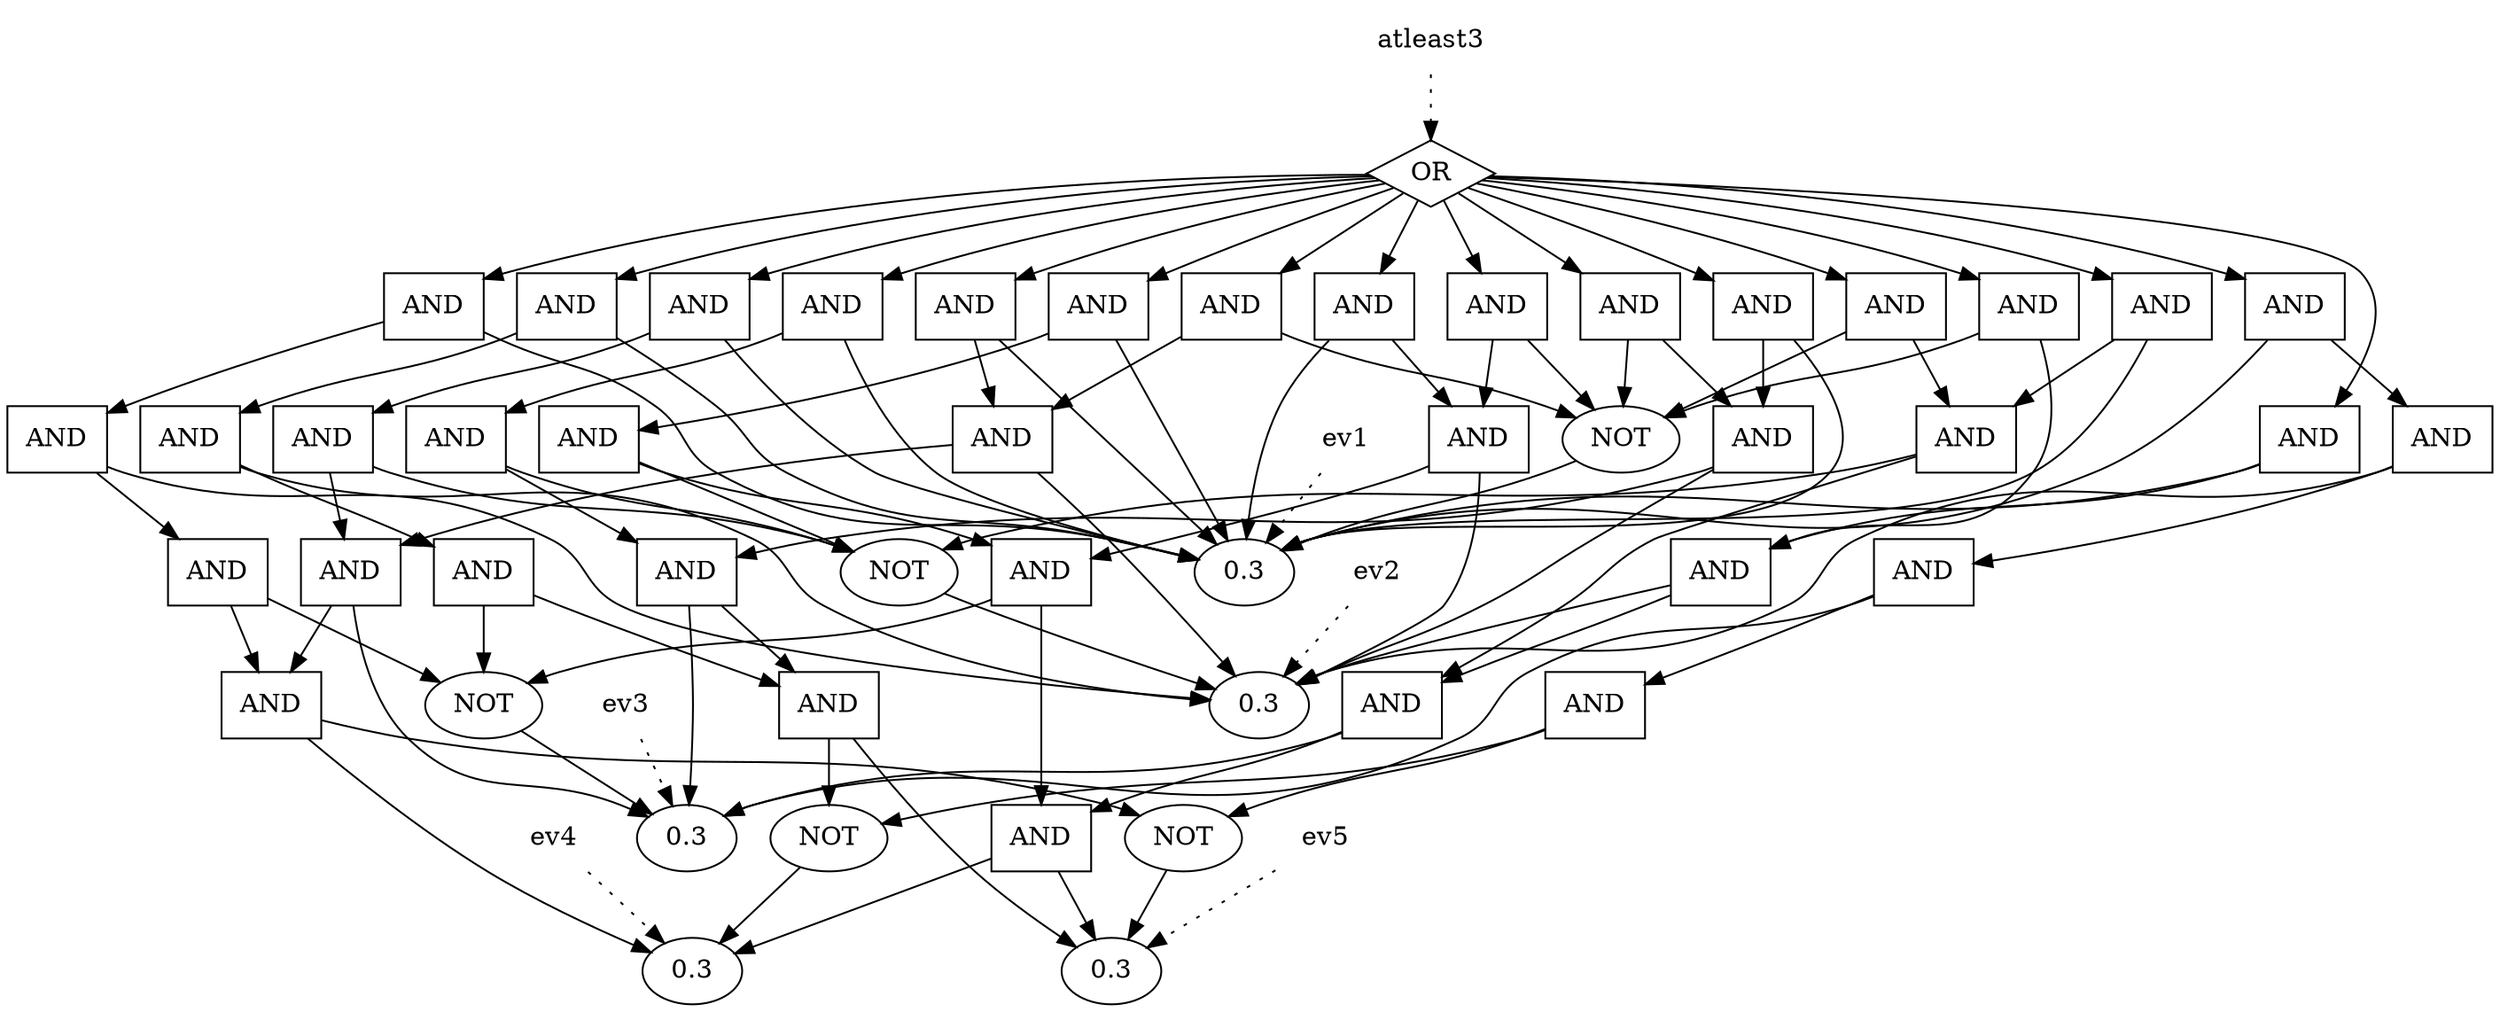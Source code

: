 digraph GP {
1 [label="0.3", shape="ellipse", style="filled", fillcolor="white"];
2 [label="0.3", shape="ellipse", style="filled", fillcolor="white"];
3 [label="0.3", shape="ellipse", style="filled", fillcolor="white"];
4 [label="0.3", shape="ellipse", style="filled", fillcolor="white"];
5 [label="0.3", shape="ellipse", style="filled", fillcolor="white"];
6 [label="AND", shape="box", style="filled", fillcolor="white"];
6 -> 4;
6 -> 5;
7 [label="AND", shape="box", style="filled", fillcolor="white"];
7 -> 3;
7 -> 6;
8 [label="AND", shape="box", style="filled", fillcolor="white"];
8 -> 2;
8 -> 7;
9 [label="AND", shape="box", style="filled", fillcolor="white"];
9 -> 8;
9 -> 1;
10 [label="AND", shape="box", style="filled", fillcolor="white"];
-5 [label="NOT"];
-5 -> 5;
10 -> -5;
10 -> 4;
11 [label="AND", shape="box", style="filled", fillcolor="white"];
11 -> 10;
11 -> 3;
12 [label="AND", shape="box", style="filled", fillcolor="white"];
12 -> 2;
12 -> 11;
13 [label="AND", shape="box", style="filled", fillcolor="white"];
13 -> 1;
13 -> 12;
14 [label="AND", shape="box", style="filled", fillcolor="white"];
-4 [label="NOT"];
-4 -> 4;
14 -> -4;
14 -> 5;
15 [label="AND", shape="box", style="filled", fillcolor="white"];
15 -> 3;
15 -> 14;
16 [label="AND", shape="box", style="filled", fillcolor="white"];
16 -> 2;
16 -> 15;
17 [label="AND", shape="box", style="filled", fillcolor="white"];
17 -> 16;
17 -> 1;
18 [label="AND", shape="box", style="filled", fillcolor="white"];
-3 [label="NOT"];
-3 -> 3;
18 -> -3;
18 -> 6;
19 [label="AND", shape="box", style="filled", fillcolor="white"];
19 -> 2;
19 -> 18;
20 [label="AND", shape="box", style="filled", fillcolor="white"];
20 -> 1;
20 -> 19;
21 [label="AND", shape="box", style="filled", fillcolor="white"];
-2 [label="NOT"];
-2 -> 2;
21 -> -2;
21 -> 7;
22 [label="AND", shape="box", style="filled", fillcolor="white"];
22 -> 1;
22 -> 21;
23 [label="AND", shape="box", style="filled", fillcolor="white"];
23 -> 8;
-1 [label="NOT"];
-1 -> 1;
23 -> -1;
24 [label="AND", shape="box", style="filled", fillcolor="white"];
24 -> -5;
24 -> -4;
25 [label="AND", shape="box", style="filled", fillcolor="white"];
25 -> 24;
25 -> 3;
26 [label="AND", shape="box", style="filled", fillcolor="white"];
26 -> 25;
26 -> 2;
27 [label="AND", shape="box", style="filled", fillcolor="white"];
27 -> 1;
27 -> 26;
28 [label="AND", shape="box", style="filled", fillcolor="white"];
28 -> 10;
28 -> -3;
29 [label="AND", shape="box", style="filled", fillcolor="white"];
29 -> 2;
29 -> 28;
30 [label="AND", shape="box", style="filled", fillcolor="white"];
30 -> 1;
30 -> 29;
31 [label="AND", shape="box", style="filled", fillcolor="white"];
31 -> 11;
31 -> -2;
32 [label="AND", shape="box", style="filled", fillcolor="white"];
32 -> 1;
32 -> 31;
33 [label="AND", shape="box", style="filled", fillcolor="white"];
33 -> 12;
33 -> -1;
34 [label="AND", shape="box", style="filled", fillcolor="white"];
34 -> -3;
34 -> 14;
35 [label="AND", shape="box", style="filled", fillcolor="white"];
35 -> 2;
35 -> 34;
36 [label="AND", shape="box", style="filled", fillcolor="white"];
36 -> 1;
36 -> 35;
37 [label="AND", shape="box", style="filled", fillcolor="white"];
37 -> -2;
37 -> 15;
38 [label="AND", shape="box", style="filled", fillcolor="white"];
38 -> 1;
38 -> 37;
39 [label="AND", shape="box", style="filled", fillcolor="white"];
39 -> 16;
39 -> -1;
40 [label="AND", shape="box", style="filled", fillcolor="white"];
40 -> 18;
40 -> -2;
41 [label="AND", shape="box", style="filled", fillcolor="white"];
41 -> 40;
41 -> 1;
42 [label="AND", shape="box", style="filled", fillcolor="white"];
42 -> 21;
42 -> -1;
43 [label="AND", shape="box", style="filled", fillcolor="white"];
43 -> 19;
43 -> -1;
44 [label="OR", shape="diamond", style="filled", fillcolor="white"];
 44 -> 32;
44 -> 33;
44 -> 36;
44 -> 38;
44 -> 39;
44 -> 9;
44 -> 42;
44 -> 43;
44 -> 13;
44 -> 17;
44 -> 20;
44 -> 41;
44 -> 22;
44 -> 23;
44 -> 27;
44 -> 30;
q_0 [ label="ev3", shape="plaintext" ];
q_0 -> 3 [style="dotted" ];
q_1 [ label="ev1", shape="plaintext" ];
q_1 -> 1 [style="dotted" ];
q_2 [ label="ev4", shape="plaintext" ];
q_2 -> 4 [style="dotted" ];
q_3 [ label="ev2", shape="plaintext" ];
q_3 -> 2 [style="dotted" ];
q_4 [ label="ev5", shape="plaintext" ];
q_4 -> 5 [style="dotted" ];
q_5 [ label="atleast3", shape="plaintext" ];
q_5 -> 44 [style="dotted" ];
}
